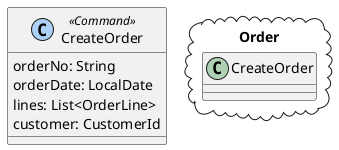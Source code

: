 @startuml

package Order <<Cloud>> {
	class CreateOrder
}

class CreateOrder << (C,#acd0f6) Command >> {
	orderNo: String
	orderDate: LocalDate
	lines: List<OrderLine>
	customer: CustomerId
}

@enduml
